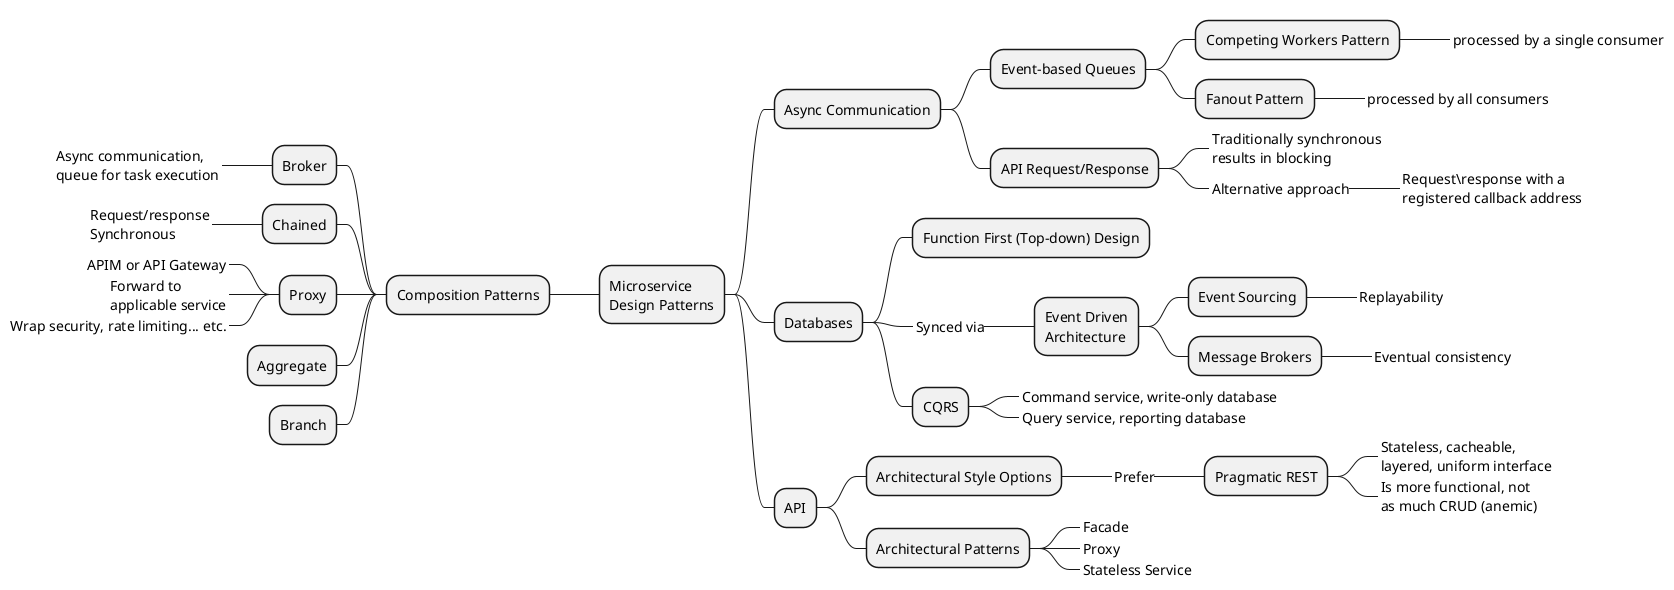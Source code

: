 @startmindmap "Microservices"

+ Microservice\nDesign Patterns

++ Async Communication
+++ Event-based Queues
++++ Competing Workers Pattern
+++++_ processed by a single consumer
++++ Fanout Pattern
+++++_ processed by all consumers
+++ API Request/Response
++++_ Traditionally synchronous\nresults in blocking
++++_ Alternative approach
+++++_ Request\\response with a\nregistered callback address

++ Databases
+++ Function First (Top-down) Design
+++_ Synced via
++++ Event Driven\nArchitecture
+++++ Event Sourcing
++++++_ Replayability
+++++ Message Brokers
++++++_ Eventual consistency
+++ CQRS
++++_ Command service, write-only database
++++_ Query service, reporting database

++ API
+++ Architectural Style Options
++++_ Prefer
+++++ Pragmatic REST
++++++_ Stateless, cacheable,\nlayered, uniform interface
++++++_ Is more functional, not\nas much CRUD (anemic)
+++ Architectural Patterns
++++_ Facade
++++_ Proxy
++++_ Stateless Service

-- Composition Patterns
--- Broker
----_ Async communication,\nqueue for task execution
--- Chained
----_ Request/response\nSynchronous
--- Proxy
----_ APIM or API Gateway
----_ Forward to\napplicable service
----_ Wrap security, rate limiting... etc.
--- Aggregate
--- Branch

@endmindmap

